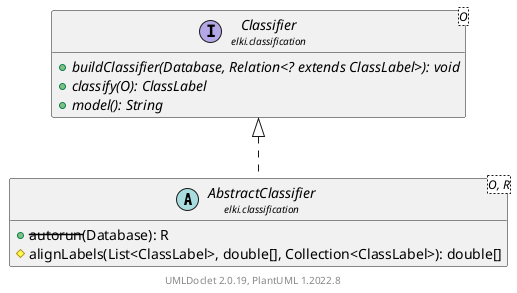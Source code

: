@startuml
    remove .*\.(Instance|Par|Parameterizer|Factory)$
    set namespaceSeparator none
    hide empty fields
    hide empty methods

    abstract class "<size:14>AbstractClassifier\n<size:10>elki.classification" as elki.classification.AbstractClassifier<O, R> [[AbstractClassifier.html]] {
        +--autorun--(Database): R
        #alignLabels(List<ClassLabel>, double[], Collection<ClassLabel>): double[]
    }

    interface "<size:14>Classifier\n<size:10>elki.classification" as elki.classification.Classifier<O> [[Classifier.html]] {
        {abstract} +buildClassifier(Database, Relation<? extends ClassLabel>): void
        {abstract} +classify(O): ClassLabel
        {abstract} +model(): String
    }

    elki.classification.Classifier <|.. elki.classification.AbstractClassifier

    center footer UMLDoclet 2.0.19, PlantUML 1.2022.8
@enduml
